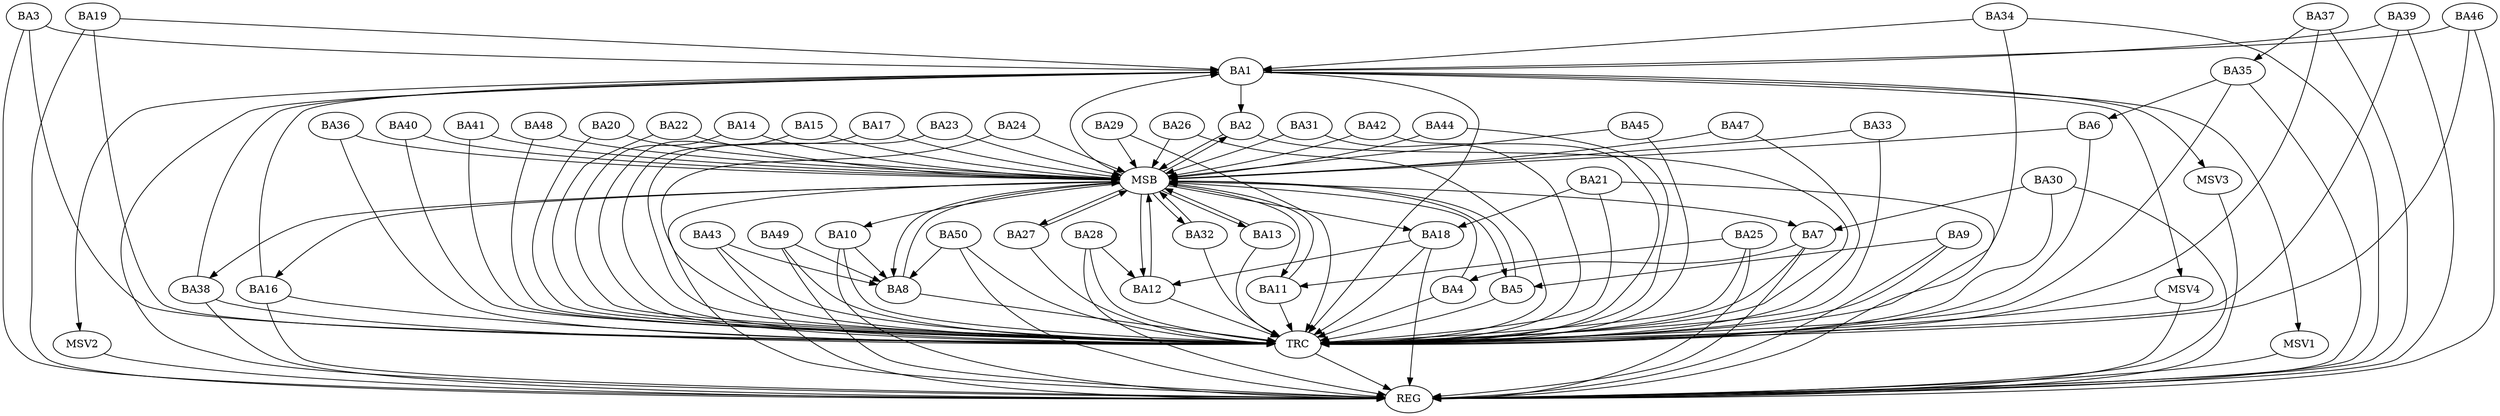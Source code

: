 strict digraph G {
  BA1 [ label="BA1" ];
  BA2 [ label="BA2" ];
  BA3 [ label="BA3" ];
  BA4 [ label="BA4" ];
  BA5 [ label="BA5" ];
  BA6 [ label="BA6" ];
  BA7 [ label="BA7" ];
  BA8 [ label="BA8" ];
  BA9 [ label="BA9" ];
  BA10 [ label="BA10" ];
  BA11 [ label="BA11" ];
  BA12 [ label="BA12" ];
  BA13 [ label="BA13" ];
  BA14 [ label="BA14" ];
  BA15 [ label="BA15" ];
  BA16 [ label="BA16" ];
  BA17 [ label="BA17" ];
  BA18 [ label="BA18" ];
  BA19 [ label="BA19" ];
  BA20 [ label="BA20" ];
  BA21 [ label="BA21" ];
  BA22 [ label="BA22" ];
  BA23 [ label="BA23" ];
  BA24 [ label="BA24" ];
  BA25 [ label="BA25" ];
  BA26 [ label="BA26" ];
  BA27 [ label="BA27" ];
  BA28 [ label="BA28" ];
  BA29 [ label="BA29" ];
  BA30 [ label="BA30" ];
  BA31 [ label="BA31" ];
  BA32 [ label="BA32" ];
  BA33 [ label="BA33" ];
  BA34 [ label="BA34" ];
  BA35 [ label="BA35" ];
  BA36 [ label="BA36" ];
  BA37 [ label="BA37" ];
  BA38 [ label="BA38" ];
  BA39 [ label="BA39" ];
  BA40 [ label="BA40" ];
  BA41 [ label="BA41" ];
  BA42 [ label="BA42" ];
  BA43 [ label="BA43" ];
  BA44 [ label="BA44" ];
  BA45 [ label="BA45" ];
  BA46 [ label="BA46" ];
  BA47 [ label="BA47" ];
  BA48 [ label="BA48" ];
  BA49 [ label="BA49" ];
  BA50 [ label="BA50" ];
  REG [ label="REG" ];
  MSB [ label="MSB" ];
  TRC [ label="TRC" ];
  MSV1 [ label="MSV1" ];
  MSV2 [ label="MSV2" ];
  MSV3 [ label="MSV3" ];
  MSV4 [ label="MSV4" ];
  BA1 -> BA2;
  BA3 -> BA1;
  BA7 -> BA4;
  BA9 -> BA5;
  BA10 -> BA8;
  BA16 -> BA1;
  BA18 -> BA12;
  BA19 -> BA1;
  BA21 -> BA18;
  BA25 -> BA11;
  BA28 -> BA12;
  BA30 -> BA7;
  BA34 -> BA1;
  BA35 -> BA6;
  BA37 -> BA35;
  BA38 -> BA1;
  BA39 -> BA1;
  BA43 -> BA8;
  BA46 -> BA1;
  BA49 -> BA8;
  BA50 -> BA8;
  BA1 -> REG;
  BA3 -> REG;
  BA7 -> REG;
  BA9 -> REG;
  BA10 -> REG;
  BA16 -> REG;
  BA18 -> REG;
  BA19 -> REG;
  BA21 -> REG;
  BA25 -> REG;
  BA28 -> REG;
  BA30 -> REG;
  BA34 -> REG;
  BA35 -> REG;
  BA37 -> REG;
  BA38 -> REG;
  BA39 -> REG;
  BA43 -> REG;
  BA46 -> REG;
  BA49 -> REG;
  BA50 -> REG;
  BA2 -> MSB;
  MSB -> BA1;
  MSB -> REG;
  BA4 -> MSB;
  BA5 -> MSB;
  BA6 -> MSB;
  BA8 -> MSB;
  BA11 -> MSB;
  BA12 -> MSB;
  BA13 -> MSB;
  MSB -> BA8;
  BA14 -> MSB;
  BA15 -> MSB;
  MSB -> BA13;
  BA17 -> MSB;
  MSB -> BA5;
  BA20 -> MSB;
  BA22 -> MSB;
  MSB -> BA2;
  BA23 -> MSB;
  BA24 -> MSB;
  MSB -> BA7;
  BA26 -> MSB;
  BA27 -> MSB;
  MSB -> BA12;
  BA29 -> MSB;
  BA31 -> MSB;
  MSB -> BA18;
  BA32 -> MSB;
  BA33 -> MSB;
  BA36 -> MSB;
  BA40 -> MSB;
  MSB -> BA10;
  BA41 -> MSB;
  BA42 -> MSB;
  MSB -> BA11;
  BA44 -> MSB;
  MSB -> BA32;
  BA45 -> MSB;
  MSB -> BA27;
  BA47 -> MSB;
  MSB -> BA16;
  BA48 -> MSB;
  MSB -> BA38;
  BA1 -> TRC;
  BA2 -> TRC;
  BA3 -> TRC;
  BA4 -> TRC;
  BA5 -> TRC;
  BA6 -> TRC;
  BA7 -> TRC;
  BA8 -> TRC;
  BA9 -> TRC;
  BA10 -> TRC;
  BA11 -> TRC;
  BA12 -> TRC;
  BA13 -> TRC;
  BA14 -> TRC;
  BA15 -> TRC;
  BA16 -> TRC;
  BA17 -> TRC;
  BA18 -> TRC;
  BA19 -> TRC;
  BA20 -> TRC;
  BA21 -> TRC;
  BA22 -> TRC;
  BA23 -> TRC;
  BA24 -> TRC;
  BA25 -> TRC;
  BA26 -> TRC;
  BA27 -> TRC;
  BA28 -> TRC;
  BA29 -> TRC;
  BA30 -> TRC;
  BA31 -> TRC;
  BA32 -> TRC;
  BA33 -> TRC;
  BA34 -> TRC;
  BA35 -> TRC;
  BA36 -> TRC;
  BA37 -> TRC;
  BA38 -> TRC;
  BA39 -> TRC;
  BA40 -> TRC;
  BA41 -> TRC;
  BA42 -> TRC;
  BA43 -> TRC;
  BA44 -> TRC;
  BA45 -> TRC;
  BA46 -> TRC;
  BA47 -> TRC;
  BA48 -> TRC;
  BA49 -> TRC;
  BA50 -> TRC;
  TRC -> REG;
  BA1 -> MSV1;
  MSV1 -> REG;
  BA1 -> MSV2;
  MSV2 -> REG;
  BA1 -> MSV3;
  MSV3 -> REG;
  BA1 -> MSV4;
  MSV4 -> REG;
  MSV4 -> TRC;
}
